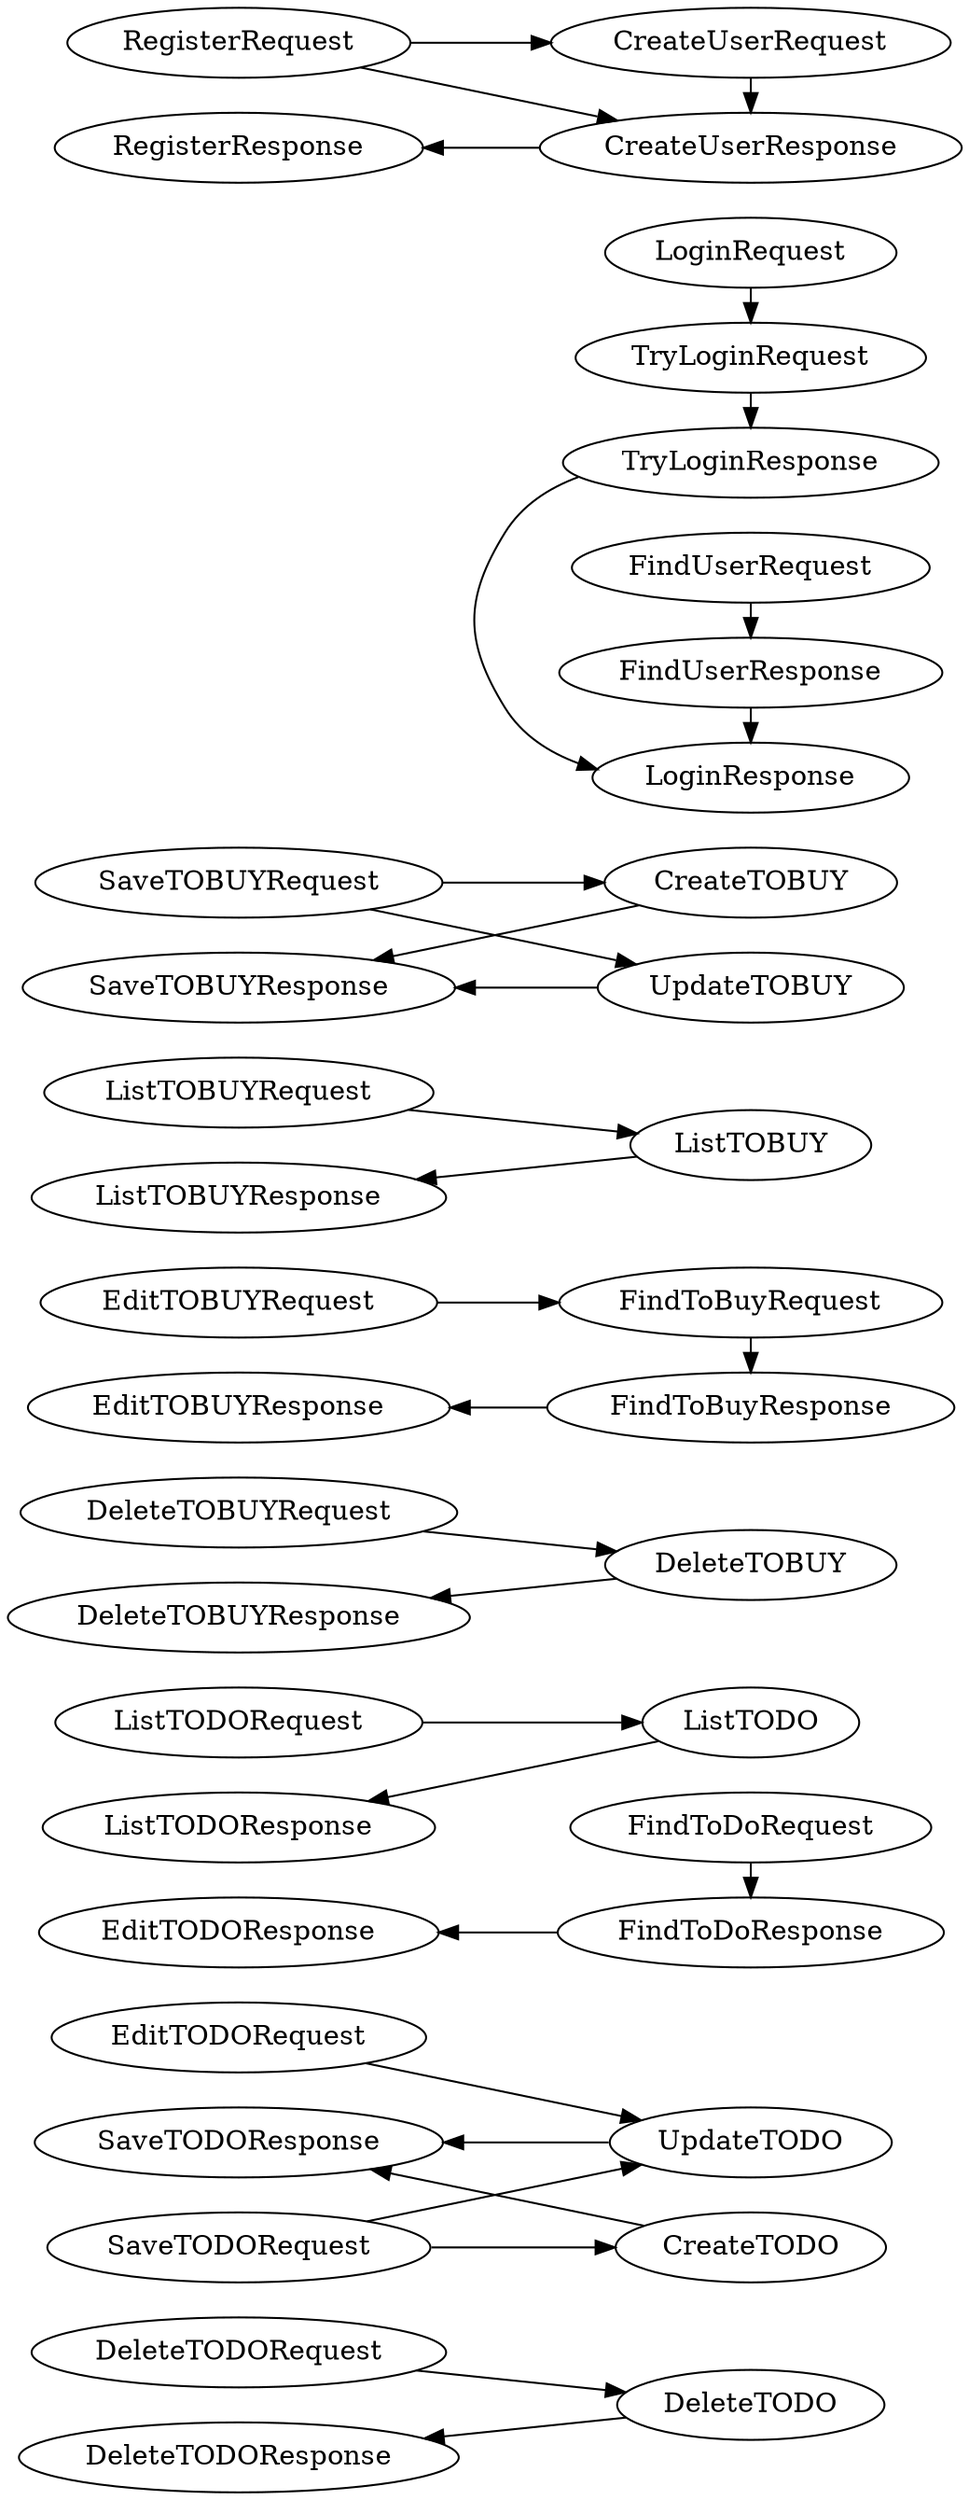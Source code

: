digraph architecture {


//GraphViz Engine: Dot
//You can generate image by online generators, for example - https://dreampuf.github.io/GraphvizOnline/


rankdir=LR; 


forcelabels=true;


/* DTO.Public.TODO.DeleteTODORequest */
DTO_Public_TODO_DeleteTODORequest[label="DeleteTODORequest"];
/* DTO.Public.TODO.DeleteTODOResponse */
DTO_Public_TODO_DeleteTODOResponse[label="DeleteTODOResponse"];
/* DTO.Public.TODO.EditTODORequest */
DTO_Public_TODO_EditTODORequest[label="EditTODORequest"];
/* DTO.Public.TODO.EditTODOResponse */
DTO_Public_TODO_EditTODOResponse[label="EditTODOResponse"];
/* DTO.Public.TODO.ListTODORequest */
DTO_Public_TODO_ListTODORequest[label="ListTODORequest"];
/* DTO.Public.TODO.ListTODOResponse */
DTO_Public_TODO_ListTODOResponse[label="ListTODOResponse"];
/* DTO.Public.TODO.SaveTODORequest */
DTO_Public_TODO_SaveTODORequest[label="SaveTODORequest"];
/* DTO.Public.TODO.SaveTODOResponse */
DTO_Public_TODO_SaveTODOResponse[label="SaveTODOResponse"];
/* DTO.Public.TOBUY.DeleteTOBUYRequest */
DTO_Public_TOBUY_DeleteTOBUYRequest[label="DeleteTOBUYRequest"];
/* DTO.Public.TOBUY.DeleteTOBUYResponse */
DTO_Public_TOBUY_DeleteTOBUYResponse[label="DeleteTOBUYResponse"];
/* DTO.Public.TOBUY.EditTOBUYRequest */
DTO_Public_TOBUY_EditTOBUYRequest[label="EditTOBUYRequest"];
/* DTO.Public.TOBUY.EditTOBUYResponse */
DTO_Public_TOBUY_EditTOBUYResponse[label="EditTOBUYResponse"];
/* DTO.Public.TOBUY.ListTOBUYRequest */
DTO_Public_TOBUY_ListTOBUYRequest[label="ListTOBUYRequest"];
/* DTO.Public.TOBUY.ListTOBUYResponse */
DTO_Public_TOBUY_ListTOBUYResponse[label="ListTOBUYResponse"];
/* DTO.Public.TOBUY.SaveTOBUYRequest */
DTO_Public_TOBUY_SaveTOBUYRequest[label="SaveTOBUYRequest"];
/* DTO.Public.TOBUY.SaveTOBUYResponse */
DTO_Public_TOBUY_SaveTOBUYResponse[label="SaveTOBUYResponse"];
/* DTO.Public.Account.LoginRequest */
DTO_Public_Account_LoginRequest[label="LoginRequest"];
/* DTO.Public.Account.LoginResponse */
DTO_Public_Account_LoginResponse[label="LoginResponse"];
/* DTO.Public.Account.RegisterRequest */
DTO_Public_Account_RegisterRequest[label="RegisterRequest"];
/* DTO.Public.Account.RegisterResponse */
DTO_Public_Account_RegisterResponse[label="RegisterResponse"];
/* DTO.Internal.TODO.CreateTODO */
DTO_Internal_TODO_CreateTODO[label="CreateTODO"];
/* DTO.Internal.TODO.DeleteTODO */
DTO_Internal_TODO_DeleteTODO[label="DeleteTODO"];
/* DTO.Internal.TODO.FindToDoRequest */
DTO_Internal_TODO_FindToDoRequest[label="FindToDoRequest"];
/* DTO.Internal.TODO.FindToDoResponse */
DTO_Internal_TODO_FindToDoResponse[label="FindToDoResponse"];
/* DTO.Internal.TODO.ListTODO */
DTO_Internal_TODO_ListTODO[label="ListTODO"];
/* DTO.Internal.TODO.UpdateTODO */
DTO_Internal_TODO_UpdateTODO[label="UpdateTODO"];
/* DTO.Internal.TOBUY.CreateTOBUY */
DTO_Internal_TOBUY_CreateTOBUY[label="CreateTOBUY"];
/* DTO.Internal.TOBUY.DeleteTOBUY */
DTO_Internal_TOBUY_DeleteTOBUY[label="DeleteTOBUY"];
/* DTO.Internal.TOBUY.FindToBuyRequest */
DTO_Internal_TOBUY_FindToBuyRequest[label="FindToBuyRequest"];
/* DTO.Internal.TOBUY.FindToBuyResponse */
DTO_Internal_TOBUY_FindToBuyResponse[label="FindToBuyResponse"];
/* DTO.Internal.TOBUY.ListTOBUY */
DTO_Internal_TOBUY_ListTOBUY[label="ListTOBUY"];
/* DTO.Internal.TOBUY.UpdateTOBUY */
DTO_Internal_TOBUY_UpdateTOBUY[label="UpdateTOBUY"];
/* DTO.Internal.Account.CreateUserRequest */
DTO_Internal_Account_CreateUserRequest[label="CreateUserRequest"];
/* DTO.Internal.Account.CreateUserResponse */
DTO_Internal_Account_CreateUserResponse[label="CreateUserResponse"];
/* DTO.Internal.Account.FindUserRequest */
DTO_Internal_Account_FindUserRequest[label="FindUserRequest"];
/* DTO.Internal.Account.FindUserResponse */
DTO_Internal_Account_FindUserResponse[label="FindUserResponse"];
/* DTO.Internal.Account.TryLoginRequest */
DTO_Internal_Account_TryLoginRequest[label="TryLoginRequest"];
/* DTO.Internal.Account.TryLoginResponse */
DTO_Internal_Account_TryLoginResponse[label="TryLoginResponse"];




subgraph _3ab694f7f60f4c06a9fec6954500401c {

DTO_Public_TODO_DeleteTODORequest -> DTO_Internal_TODO_DeleteTODO[color="black"];
DTO_Internal_TODO_DeleteTODO -> DTO_Public_TODO_DeleteTODOResponse[color="black"];
}




subgraph a4dfc73ab8d946349b433566d396f5a4 {

DTO_Internal_TODO_FindToDoRequest -> DTO_Internal_TODO_FindToDoResponse[color="black"];
DTO_Internal_TODO_FindToDoResponse -> DTO_Public_TODO_EditTODOResponse[color="black"];
}




subgraph a455ab7ce8f74555b181a5c62fda37ae {

DTO_Public_TODO_ListTODORequest -> DTO_Internal_TODO_ListTODO[color="black"];
DTO_Internal_TODO_ListTODO -> DTO_Public_TODO_ListTODOResponse[color="black"];
}




subgraph c0778b9db68a407385e9d78878342a47 {

DTO_Public_TODO_SaveTODORequest -> DTO_Internal_TODO_CreateTODO[color="black"];
DTO_Internal_TODO_CreateTODO -> DTO_Public_TODO_SaveTODOResponse[color="black"];
DTO_Public_TODO_EditTODORequest -> DTO_Internal_TODO_UpdateTODO[color="black"];
DTO_Public_TODO_SaveTODORequest -> DTO_Internal_TODO_UpdateTODO[color="black"];
DTO_Internal_TODO_UpdateTODO -> DTO_Public_TODO_SaveTODOResponse[color="black"];
}




subgraph _373801ca74ec49eba1d6791ecd667a58 {

DTO_Public_TOBUY_SaveTOBUYRequest -> DTO_Internal_TOBUY_CreateTOBUY[color="black"];
DTO_Internal_TOBUY_CreateTOBUY -> DTO_Public_TOBUY_SaveTOBUYResponse[color="black"];
DTO_Public_TOBUY_SaveTOBUYRequest -> DTO_Internal_TOBUY_UpdateTOBUY[color="black"];
DTO_Internal_TOBUY_UpdateTOBUY -> DTO_Public_TOBUY_SaveTOBUYResponse[color="black"];
}




subgraph eb1d25e0f36e43a386fe55680b57b6dc {

DTO_Public_TOBUY_DeleteTOBUYRequest -> DTO_Internal_TOBUY_DeleteTOBUY[color="black"];
DTO_Internal_TOBUY_DeleteTOBUY -> DTO_Public_TOBUY_DeleteTOBUYResponse[color="black"];
}




subgraph _8fdef5eec9634f5f9c2f50fbfe26fd3e {

DTO_Public_TOBUY_EditTOBUYRequest -> DTO_Internal_TOBUY_FindToBuyRequest[color="black"];
DTO_Internal_TOBUY_FindToBuyRequest -> DTO_Internal_TOBUY_FindToBuyResponse[color="black"];
DTO_Internal_TOBUY_FindToBuyResponse -> DTO_Public_TOBUY_EditTOBUYResponse[color="black"];
}




subgraph b0a9f377073b4a57965cec9242c58853 {

DTO_Public_TOBUY_ListTOBUYRequest -> DTO_Internal_TOBUY_ListTOBUY[color="black"];
DTO_Internal_TOBUY_ListTOBUY -> DTO_Public_TOBUY_ListTOBUYResponse[color="black"];
}




subgraph de6d3fc3ffe145cdbfb51f6471710b0e {

DTO_Public_Account_RegisterRequest -> DTO_Internal_Account_CreateUserRequest[color="black"];
DTO_Public_Account_RegisterRequest -> DTO_Internal_Account_CreateUserResponse[color="black"];
DTO_Internal_Account_CreateUserRequest -> DTO_Internal_Account_CreateUserResponse[color="black"];
DTO_Internal_Account_CreateUserResponse -> DTO_Public_Account_RegisterResponse[color="black"];
}




subgraph _0b409f848f27403897c25669f8a2af8a {

DTO_Public_Account_LoginRequest -> DTO_Internal_Account_TryLoginRequest[color="black"];
DTO_Internal_Account_FindUserRequest -> DTO_Internal_Account_FindUserResponse[color="black"];
DTO_Internal_Account_FindUserResponse -> DTO_Public_Account_LoginResponse[color="black"];
DTO_Internal_Account_TryLoginRequest -> DTO_Internal_Account_TryLoginResponse[color="black"];
DTO_Internal_Account_TryLoginResponse -> DTO_Public_Account_LoginResponse[color="black"];
}


{/* ServiceName Web*/ rank=same;DTO_Public_TODO_DeleteTODORequest, DTO_Public_TODO_DeleteTODOResponse, DTO_Public_TODO_EditTODORequest, DTO_Public_TODO_EditTODOResponse, DTO_Public_TODO_ListTODORequest, DTO_Public_TODO_ListTODOResponse, DTO_Public_TODO_SaveTODORequest, DTO_Public_TODO_SaveTODOResponse, DTO_Public_TOBUY_DeleteTOBUYRequest, DTO_Public_TOBUY_DeleteTOBUYResponse, DTO_Public_TOBUY_EditTOBUYRequest, DTO_Public_TOBUY_EditTOBUYResponse, DTO_Public_TOBUY_ListTOBUYRequest, DTO_Public_TOBUY_ListTOBUYResponse, DTO_Public_TOBUY_SaveTOBUYRequest, DTO_Public_TOBUY_SaveTOBUYResponse, DTO_Public_Account_RegisterRequest, DTO_Public_Account_RegisterResponse}

{/* ServiceName Account*/ rank=same;DTO_Public_Account_LoginRequest, DTO_Public_Account_LoginResponse, DTO_Internal_Account_CreateUserRequest, DTO_Internal_Account_CreateUserResponse, DTO_Internal_Account_FindUserRequest, DTO_Internal_Account_FindUserResponse, DTO_Internal_Account_TryLoginRequest, DTO_Internal_Account_TryLoginResponse}

{/* ServiceName ToDo*/ rank=same;DTO_Internal_TODO_CreateTODO, DTO_Internal_TODO_DeleteTODO, DTO_Internal_TODO_ListTODO, DTO_Internal_TODO_UpdateTODO}

{/* ServiceName ToBuy*/ rank=same;DTO_Internal_TODO_FindToDoRequest, DTO_Internal_TODO_FindToDoResponse, DTO_Internal_TOBUY_CreateTOBUY, DTO_Internal_TOBUY_DeleteTOBUY, DTO_Internal_TOBUY_FindToBuyRequest, DTO_Internal_TOBUY_FindToBuyResponse, DTO_Internal_TOBUY_ListTOBUY, DTO_Internal_TOBUY_UpdateTOBUY}


}
